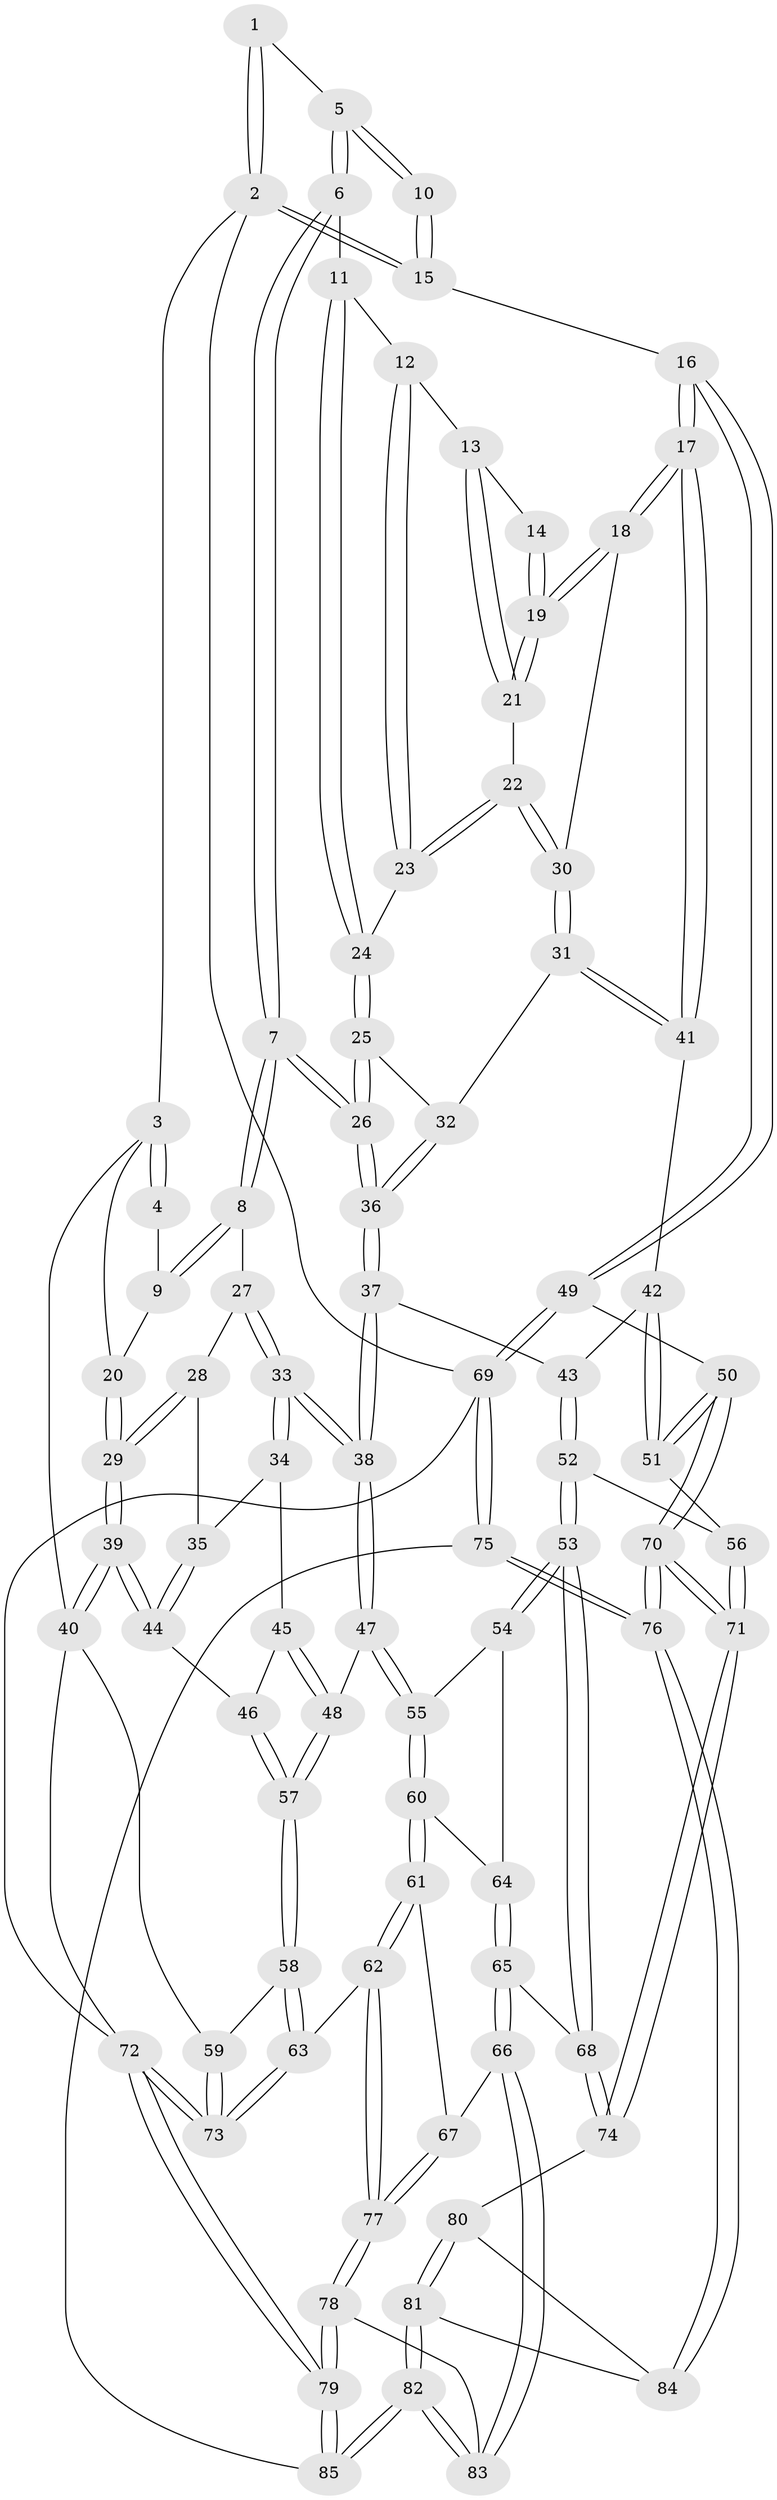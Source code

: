 // Generated by graph-tools (version 1.1) at 2025/51/03/09/25 03:51:08]
// undirected, 85 vertices, 209 edges
graph export_dot {
graph [start="1"]
  node [color=gray90,style=filled];
  1 [pos="+0.7327202885192496+0"];
  2 [pos="+1+0"];
  3 [pos="+0+0"];
  4 [pos="+0.20638472493816992+0"];
  5 [pos="+0.7278213326219216+0"];
  6 [pos="+0.69267215689913+0.0925975195879391"];
  7 [pos="+0.5877966697603253+0.18801003469759645"];
  8 [pos="+0.42801623686452633+0.19012850006838974"];
  9 [pos="+0.24756753539328558+0.013492880450378898"];
  10 [pos="+1+0.11831065457711705"];
  11 [pos="+0.7100103981402812+0.10939000990308097"];
  12 [pos="+0.8326094779009046+0.18314250950693922"];
  13 [pos="+0.8862854279684996+0.21035108196751878"];
  14 [pos="+0.9698929382674139+0.16896774250600155"];
  15 [pos="+1+0.1037451796225106"];
  16 [pos="+1+0.44451804969473324"];
  17 [pos="+1+0.41930163916825813"];
  18 [pos="+0.9972000336954829+0.32595863036126155"];
  19 [pos="+0.9952526496099416+0.3233446088918061"];
  20 [pos="+0.10379587602063611+0.19958947067237354"];
  21 [pos="+0.8907098940147242+0.21754087032107244"];
  22 [pos="+0.8659789722316645+0.3168428119968938"];
  23 [pos="+0.8565009634525554+0.31227212183207054"];
  24 [pos="+0.7962692014807172+0.2993562041596402"];
  25 [pos="+0.7937037274817677+0.32502007030213387"];
  26 [pos="+0.6114210800765022+0.3394472222536829"];
  27 [pos="+0.415848022552874+0.21008084095821936"];
  28 [pos="+0.3254164198638884+0.28081455843569886"];
  29 [pos="+0.03252512581677511+0.3119155904096857"];
  30 [pos="+0.8688408980968206+0.32050931600493576"];
  31 [pos="+0.836288436027593+0.4047299726745208"];
  32 [pos="+0.7927927621167202+0.3727103215952483"];
  33 [pos="+0.4106352850124365+0.4645800339635902"];
  34 [pos="+0.3932831347805645+0.4631201468911381"];
  35 [pos="+0.29102687897612395+0.4201559540073544"];
  36 [pos="+0.6191018925654959+0.39729801131104797"];
  37 [pos="+0.6095279201976836+0.44931786033141985"];
  38 [pos="+0.47017057142920077+0.5081982339429439"];
  39 [pos="+0+0.3609435958260895"];
  40 [pos="+0+0.3886165316890874"];
  41 [pos="+0.8656000054564043+0.4552908728027511"];
  42 [pos="+0.8197153551372188+0.5097305576634618"];
  43 [pos="+0.64147747805299+0.4838587437564909"];
  44 [pos="+0.18447807729727245+0.44402114015208"];
  45 [pos="+0.3054570139624467+0.5367888810109787"];
  46 [pos="+0.2415719344855424+0.5530857820683325"];
  47 [pos="+0.4559622763485085+0.5715336284599849"];
  48 [pos="+0.3579735553916663+0.6005285270827666"];
  49 [pos="+1+0.5353095615963192"];
  50 [pos="+0.8842052185404117+0.669394674799382"];
  51 [pos="+0.845437708083409+0.6526914415784001"];
  52 [pos="+0.6733212550237229+0.6924319720335285"];
  53 [pos="+0.6482113869395826+0.7238710843104881"];
  54 [pos="+0.47550939992989383+0.6089127481808019"];
  55 [pos="+0.460298780467859+0.5898255772687614"];
  56 [pos="+0.8068045024897131+0.6666734166310606"];
  57 [pos="+0.2396054139321187+0.6789318728316885"];
  58 [pos="+0.23663150479787196+0.6860399757659987"];
  59 [pos="+0+0.5111486979341842"];
  60 [pos="+0.3944929539504301+0.7003720359973525"];
  61 [pos="+0.38162668568458885+0.712951400770693"];
  62 [pos="+0.28664216035959167+0.7430814793729266"];
  63 [pos="+0.237623321539722+0.6912506636071086"];
  64 [pos="+0.47961797320771155+0.7242710082204057"];
  65 [pos="+0.5110887163672029+0.7954036237013987"];
  66 [pos="+0.5067860373844775+0.799245246039692"];
  67 [pos="+0.47281688959311186+0.7924625814850804"];
  68 [pos="+0.6415689870599824+0.7486552823815537"];
  69 [pos="+1+1"];
  70 [pos="+0.9567443022232652+1"];
  71 [pos="+0.7906404578274175+0.8861225708308049"];
  72 [pos="+0+1"];
  73 [pos="+0+1"];
  74 [pos="+0.6697908366772451+0.8089437012977673"];
  75 [pos="+1+1"];
  76 [pos="+1+1"];
  77 [pos="+0.30575998457322734+0.827495603358182"];
  78 [pos="+0.30006487776461266+0.8895832637407041"];
  79 [pos="+0.019273807514897264+1"];
  80 [pos="+0.6228350703651957+0.9074911896821364"];
  81 [pos="+0.5454110397387831+0.963912988601313"];
  82 [pos="+0.5246808434876911+0.9758200901219102"];
  83 [pos="+0.48554548185214363+0.8990386404939954"];
  84 [pos="+0.7036890305821016+0.9894189378664662"];
  85 [pos="+0.48249850206212874+1"];
  1 -- 2;
  1 -- 2;
  1 -- 5;
  2 -- 3;
  2 -- 15;
  2 -- 15;
  2 -- 69;
  3 -- 4;
  3 -- 4;
  3 -- 20;
  3 -- 40;
  4 -- 9;
  5 -- 6;
  5 -- 6;
  5 -- 10;
  5 -- 10;
  6 -- 7;
  6 -- 7;
  6 -- 11;
  7 -- 8;
  7 -- 8;
  7 -- 26;
  7 -- 26;
  8 -- 9;
  8 -- 9;
  8 -- 27;
  9 -- 20;
  10 -- 15;
  10 -- 15;
  11 -- 12;
  11 -- 24;
  11 -- 24;
  12 -- 13;
  12 -- 23;
  12 -- 23;
  13 -- 14;
  13 -- 21;
  13 -- 21;
  14 -- 19;
  14 -- 19;
  15 -- 16;
  16 -- 17;
  16 -- 17;
  16 -- 49;
  16 -- 49;
  17 -- 18;
  17 -- 18;
  17 -- 41;
  17 -- 41;
  18 -- 19;
  18 -- 19;
  18 -- 30;
  19 -- 21;
  19 -- 21;
  20 -- 29;
  20 -- 29;
  21 -- 22;
  22 -- 23;
  22 -- 23;
  22 -- 30;
  22 -- 30;
  23 -- 24;
  24 -- 25;
  24 -- 25;
  25 -- 26;
  25 -- 26;
  25 -- 32;
  26 -- 36;
  26 -- 36;
  27 -- 28;
  27 -- 33;
  27 -- 33;
  28 -- 29;
  28 -- 29;
  28 -- 35;
  29 -- 39;
  29 -- 39;
  30 -- 31;
  30 -- 31;
  31 -- 32;
  31 -- 41;
  31 -- 41;
  32 -- 36;
  32 -- 36;
  33 -- 34;
  33 -- 34;
  33 -- 38;
  33 -- 38;
  34 -- 35;
  34 -- 45;
  35 -- 44;
  35 -- 44;
  36 -- 37;
  36 -- 37;
  37 -- 38;
  37 -- 38;
  37 -- 43;
  38 -- 47;
  38 -- 47;
  39 -- 40;
  39 -- 40;
  39 -- 44;
  39 -- 44;
  40 -- 59;
  40 -- 72;
  41 -- 42;
  42 -- 43;
  42 -- 51;
  42 -- 51;
  43 -- 52;
  43 -- 52;
  44 -- 46;
  45 -- 46;
  45 -- 48;
  45 -- 48;
  46 -- 57;
  46 -- 57;
  47 -- 48;
  47 -- 55;
  47 -- 55;
  48 -- 57;
  48 -- 57;
  49 -- 50;
  49 -- 69;
  49 -- 69;
  50 -- 51;
  50 -- 51;
  50 -- 70;
  50 -- 70;
  51 -- 56;
  52 -- 53;
  52 -- 53;
  52 -- 56;
  53 -- 54;
  53 -- 54;
  53 -- 68;
  53 -- 68;
  54 -- 55;
  54 -- 64;
  55 -- 60;
  55 -- 60;
  56 -- 71;
  56 -- 71;
  57 -- 58;
  57 -- 58;
  58 -- 59;
  58 -- 63;
  58 -- 63;
  59 -- 73;
  59 -- 73;
  60 -- 61;
  60 -- 61;
  60 -- 64;
  61 -- 62;
  61 -- 62;
  61 -- 67;
  62 -- 63;
  62 -- 77;
  62 -- 77;
  63 -- 73;
  63 -- 73;
  64 -- 65;
  64 -- 65;
  65 -- 66;
  65 -- 66;
  65 -- 68;
  66 -- 67;
  66 -- 83;
  66 -- 83;
  67 -- 77;
  67 -- 77;
  68 -- 74;
  68 -- 74;
  69 -- 75;
  69 -- 75;
  69 -- 72;
  70 -- 71;
  70 -- 71;
  70 -- 76;
  70 -- 76;
  71 -- 74;
  71 -- 74;
  72 -- 73;
  72 -- 73;
  72 -- 79;
  72 -- 79;
  74 -- 80;
  75 -- 76;
  75 -- 76;
  75 -- 85;
  76 -- 84;
  76 -- 84;
  77 -- 78;
  77 -- 78;
  78 -- 79;
  78 -- 79;
  78 -- 83;
  79 -- 85;
  79 -- 85;
  80 -- 81;
  80 -- 81;
  80 -- 84;
  81 -- 82;
  81 -- 82;
  81 -- 84;
  82 -- 83;
  82 -- 83;
  82 -- 85;
  82 -- 85;
}

